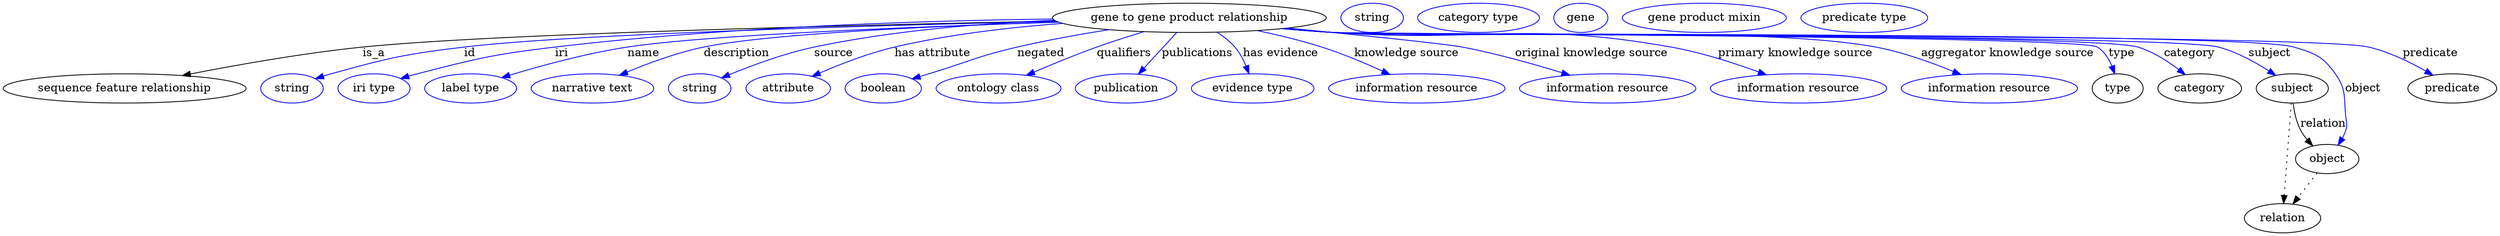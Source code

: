digraph {
	graph [bb="0,0,3068.1,283"];
	node [label="\N"];
	"gene to gene product relationship"	[height=0.5,
		label="gene to gene product relationship",
		pos="1458.5,265",
		width=4.676];
	"sequence feature relationship"	[height=0.5,
		pos="149.49,178",
		width=4.1524];
	"gene to gene product relationship" -> "sequence feature relationship"	[label=is_a,
		lp="456.49,221.5",
		pos="e,220.47,193.87 1294.2,261.03 1049.9,256.16 602.54,245.34 442.49,229 370.3,221.63 289.01,207.27 230.4,195.83"];
	id	[color=blue,
		height=0.5,
		label=string,
		pos="355.49,178",
		width=1.0652];
	"gene to gene product relationship" -> id	[color=blue,
		label=id,
		lp="574.49,221.5",
		pos="e,384.47,190.01 1294.7,260.69 1076.9,255.75 703.43,245.24 567.49,229 493.66,220.18 475.15,215.79 403.49,196 400.38,195.14 397.18,\
194.18 393.98,193.17",
		style=solid];
	iri	[color=blue,
		height=0.5,
		label="iri type",
		pos="456.49,178",
		width=1.2277];
	"gene to gene product relationship" -> iri	[color=blue,
		label=iri,
		lp="687.49,221.5",
		pos="e,489.39,190.22 1290.4,263.56 1132.2,261.46 889.03,253.91 679.49,229 603.06,219.91 584.04,215.12 509.49,196 506.11,195.13 502.63,\
194.17 499.14,193.16",
		style=solid];
	name	[color=blue,
		height=0.5,
		label="label type",
		pos="575.49,178",
		width=1.5707];
	"gene to gene product relationship" -> name	[color=blue,
		label=name,
		lp="788.49,221.5",
		pos="e,613.82,191.39 1297.5,259.61 1126.2,254.26 866.6,244.04 768.49,229 718.39,221.32 662.47,206.07 623.77,194.42",
		style=solid];
	description	[color=blue,
		height=0.5,
		label="narrative text",
		pos="725.49,178",
		width=2.0943];
	"gene to gene product relationship" -> description	[color=blue,
		label=description,
		lp="901.99,221.5",
		pos="e,758.49,194.25 1296.9,259.85 1149.1,255.08 941.53,245.68 861.49,229 829.13,222.26 794.17,209.27 767.8,198.22",
		style=solid];
	source	[color=blue,
		height=0.5,
		label=string,
		pos="857.49,178",
		width=1.0652];
	"gene to gene product relationship" -> source	[color=blue,
		label=source,
		lp="1020.5,221.5",
		pos="e,884.28,191.1 1292,262.17 1203.5,258.49 1093.2,249.6 996.49,229 960.48,221.32 921.14,206.53 893.53,195.02",
		style=solid];
	"has attribute"	[color=blue,
		height=0.5,
		label=attribute,
		pos="965.49,178",
		width=1.4443];
	"gene to gene product relationship" -> "has attribute"	[color=blue,
		label="has attribute",
		lp="1142.5,221.5",
		pos="e,994.96,192.99 1302.4,258.24 1237.7,253.46 1162.3,244.77 1095.5,229 1063.9,221.54 1029.6,208.14 1004.2,197.09",
		style=solid];
	negated	[color=blue,
		height=0.5,
		label=boolean,
		pos="1082.5,178",
		width=1.2999];
	"gene to gene product relationship" -> negated	[color=blue,
		label=negated,
		lp="1275.5,221.5",
		pos="e,1117.7,189.91 1359.5,250.4 1323.7,244.76 1283.1,237.52 1246.5,229 1197.2,217.52 1185.9,210.81 1137.5,196 1134.2,194.99 1130.8,\
193.94 1127.3,192.89",
		style=solid];
	qualifiers	[color=blue,
		height=0.5,
		label="ontology class",
		pos="1223.5,178",
		width=2.1304];
	"gene to gene product relationship" -> qualifiers	[color=blue,
		label=qualifiers,
		lp="1378,221.5",
		pos="e,1257.8,194.2 1402.5,247.95 1383.9,242.32 1363.2,235.72 1344.5,229 1318.6,219.69 1290.1,207.99 1267.2,198.25",
		style=solid];
	publications	[color=blue,
		height=0.5,
		label=publication,
		pos="1380.5,178",
		width=1.7332];
	"gene to gene product relationship" -> publications	[color=blue,
		label=publications,
		lp="1468.5,221.5",
		pos="e,1395.7,195.6 1442.7,246.8 1431.2,234.31 1415.6,217.24 1402.8,203.35",
		style=solid];
	"has evidence"	[color=blue,
		height=0.5,
		label="evidence type",
		pos="1536.5,178",
		width=2.0943];
	"gene to gene product relationship" -> "has evidence"	[color=blue,
		label="has evidence",
		lp="1571,221.5",
		pos="e,1531.8,196.17 1492.4,247.32 1500.4,242.25 1508.3,236.11 1514.5,229 1520.3,222.27 1524.8,213.76 1528.2,205.67",
		style=solid];
	"knowledge source"	[color=blue,
		height=0.5,
		label="information resource",
		pos="1738.5,178",
		width=3.015];
	"gene to gene product relationship" -> "knowledge source"	[color=blue,
		label="knowledge source",
		lp="1726,221.5",
		pos="e,1705.3,195.19 1541.8,249.33 1567.6,243.93 1596,237.11 1621.5,229 1646.8,220.96 1674.1,209.44 1696,199.49",
		style=solid];
	"original knowledge source"	[color=blue,
		height=0.5,
		label="information resource",
		pos="1973.5,178",
		width=3.015];
	"gene to gene product relationship" -> "original knowledge source"	[color=blue,
		label="original knowledge source",
		lp="1953.5,221.5",
		pos="e,1926.9,194.35 1579.2,252.43 1666.8,243.86 1773.4,233.01 1794.5,229 1836.2,221.06 1882.3,208.07 1917.3,197.31",
		style=solid];
	"primary knowledge source"	[color=blue,
		height=0.5,
		label="information resource",
		pos="2208.5,178",
		width=3.015];
	"gene to gene product relationship" -> "primary knowledge source"	[color=blue,
		label="primary knowledge source",
		lp="2204.5,221.5",
		pos="e,2168.9,194.84 1575.2,251.98 1595.6,250.13 1616.7,248.38 1636.5,247 1820.7,234.22 1869.7,261.29 2051.5,229 2088.5,222.43 2128.8,\
209.45 2159.3,198.36",
		style=solid];
	"aggregator knowledge source"	[color=blue,
		height=0.5,
		label="information resource",
		pos="2443.5,178",
		width=3.015];
	"gene to gene product relationship" -> "aggregator knowledge source"	[color=blue,
		label="aggregator knowledge source",
		lp="2466,221.5",
		pos="e,2408.4,195.04 1573.8,251.83 1594.6,249.96 1616.2,248.24 1636.5,247 1784.5,237.95 2157.7,256.28 2303.5,229 2336.4,222.85 2371.8,\
210.11 2398.8,199.03",
		style=solid];
	type	[height=0.5,
		pos="2601.5,178",
		width=0.86659];
	"gene to gene product relationship" -> type	[color=blue,
		label=type,
		lp="2606.5,221.5",
		pos="e,2597.8,196.03 1572.8,251.78 1594,249.89 1615.9,248.18 1636.5,247 1662.6,245.51 2554.4,242.94 2576.5,229 2584.9,223.67 2590.6,214.56 \
2594.4,205.56",
		style=solid];
	category	[height=0.5,
		pos="2702.5,178",
		width=1.4263];
	"gene to gene product relationship" -> category	[color=blue,
		label=category,
		lp="2690,221.5",
		pos="e,2684.7,194.99 1572.8,251.77 1594,249.88 1615.9,248.17 1636.5,247 1691.4,243.88 2573.9,245.26 2626.5,229 2644.7,223.36 2662.7,211.89 \
2676.6,201.36",
		style=solid];
	subject	[height=0.5,
		pos="2816.5,178",
		width=1.2277];
	"gene to gene product relationship" -> subject	[color=blue,
		label=subject,
		lp="2788.5,221.5",
		pos="e,2796,194.05 1572.8,251.74 1594,249.85 1615.9,248.15 1636.5,247 1696.9,243.62 2667,244.52 2725.5,229 2747.7,223.09 2770.4,210.63 \
2787.6,199.63",
		style=solid];
	object	[height=0.5,
		pos="2859.5,91",
		width=1.0832];
	"gene to gene product relationship" -> object	[color=blue,
		label=object,
		lp="2903.5,178",
		pos="e,2872.9,108.09 1572.8,251.72 1594,249.83 1615.9,248.14 1636.5,247 1702.1,243.38 2755.6,248.08 2818.5,229 2844.3,221.16 2853.9,218.03 \
2869.5,196 2883.8,175.86 2879.6,166.51 2882.5,142 2883.3,135.38 2884.4,133.39 2882.5,127 2881.5,123.55 2880,120.13 2878.2,116.85",
		style=solid];
	predicate	[height=0.5,
		pos="3013.5,178",
		width=1.5165];
	"gene to gene product relationship" -> predicate	[color=blue,
		label=predicate,
		lp="2986.5,221.5",
		pos="e,2989.6,194.32 1572.8,251.7 1594,249.82 1615.9,248.13 1636.5,247 1707.2,243.13 2841.6,245.35 2910.5,229 2935.4,223.1 2961.2,210.5 \
2980.8,199.43",
		style=solid];
	association_type	[color=blue,
		height=0.5,
		label=string,
		pos="1683.5,265",
		width=1.0652];
	association_category	[color=blue,
		height=0.5,
		label="category type",
		pos="1814.5,265",
		width=2.0762];
	subject -> object	[label=relation,
		lp="2854.5,134.5",
		pos="e,2841.6,107.23 2817.6,159.55 2818.8,149.57 2821.3,137.07 2826.5,127 2828.7,122.68 2831.6,118.52 2834.8,114.66"];
	relation	[height=0.5,
		pos="2804.5,18",
		width=1.2999];
	subject -> relation	[pos="e,2805.8,36.188 2815.2,159.79 2813.1,132.48 2809,78.994 2806.6,46.38",
		style=dotted];
	"gene to gene product relationship_subject"	[color=blue,
		height=0.5,
		label=gene,
		pos="1940.5,265",
		width=0.92075];
	object -> relation	[pos="e,2817.3,35.54 2847,73.889 2840.1,64.939 2831.3,53.617 2823.5,43.584",
		style=dotted];
	"gene to gene product relationship_object"	[color=blue,
		height=0.5,
		label="gene product mixin",
		pos="2092.5,265",
		width=2.7984];
	"gene to gene product relationship_predicate"	[color=blue,
		height=0.5,
		label="predicate type",
		pos="2289.5,265",
		width=2.1665];
}
